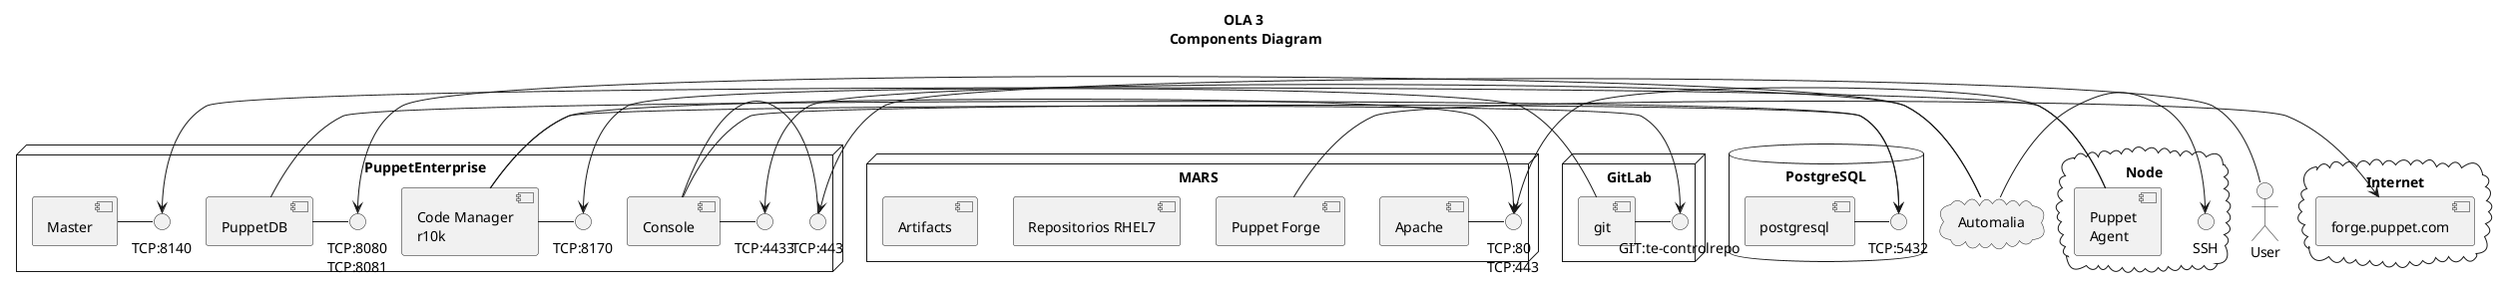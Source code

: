 @startuml
title OLA 3\n Components Diagram
Actor User

node "PuppetEnterprise" {
  [Code Manager\nr10k] as r10k
  [Master]
  [PuppetDB]
  [Console]
  interface "TCP:8170" as TCP8170
  interface "TCP:443" as TCP443
  interface "TCP:8080\nTCP:8081" as TCP8081
  interface "TCP:8140" as TCP8140
  interface "TCP:4433" as TCP4433
  [Console] - TCP443
  [Console] - TCP4433
  r10k - TCP8170
  [PuppetDB] - TCP8081
  [Master] - TCP8140
}

node MARS {
  [Apache]
  [Puppet Forge]
  [Repositorios RHEL7]
  [Artifacts]
  interface "TCP:80\nTCP:443" as TCPMARS
  [Apache] - TCPMARS
}

node "GitLab" {
  [git]
  interface "GIT:te-controlrepo" as controlrepo
  [git] - controlrepo
}
cloud "Internet" {
  [forge.puppet.com]
}
database "PostgreSQL" {
  [postgresql]
  interface "TCP:5432" as TCP5432
  [postgresql] - TCP5432
}
cloud "Automalia" {
}
cloud "Node" {
  [Puppet\nAgent]
  interface SSH
}
Automalia -> SSH
Automalia -> TCP8081
Automalia -> TCP4433
User -> TCP443
r10k -> controlrepo
r10k -> TCPMARS
[Puppet Forge] -> [forge.puppet.com]
[Puppet\nAgent] -> TCPMARS
[Puppet\nAgent] -> TCP8140
[PuppetDB] -> TCP5432
[Console] -> TCP5432
[git] -> TCP8170
@enduml
